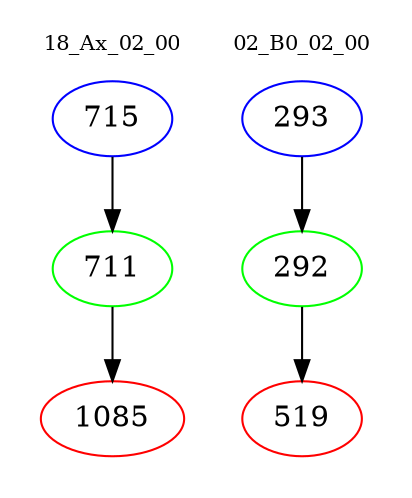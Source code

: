 digraph{
subgraph cluster_0 {
color = white
label = "18_Ax_02_00";
fontsize=10;
T0_715 [label="715", color="blue"]
T0_715 -> T0_711 [color="black"]
T0_711 [label="711", color="green"]
T0_711 -> T0_1085 [color="black"]
T0_1085 [label="1085", color="red"]
}
subgraph cluster_1 {
color = white
label = "02_B0_02_00";
fontsize=10;
T1_293 [label="293", color="blue"]
T1_293 -> T1_292 [color="black"]
T1_292 [label="292", color="green"]
T1_292 -> T1_519 [color="black"]
T1_519 [label="519", color="red"]
}
}
